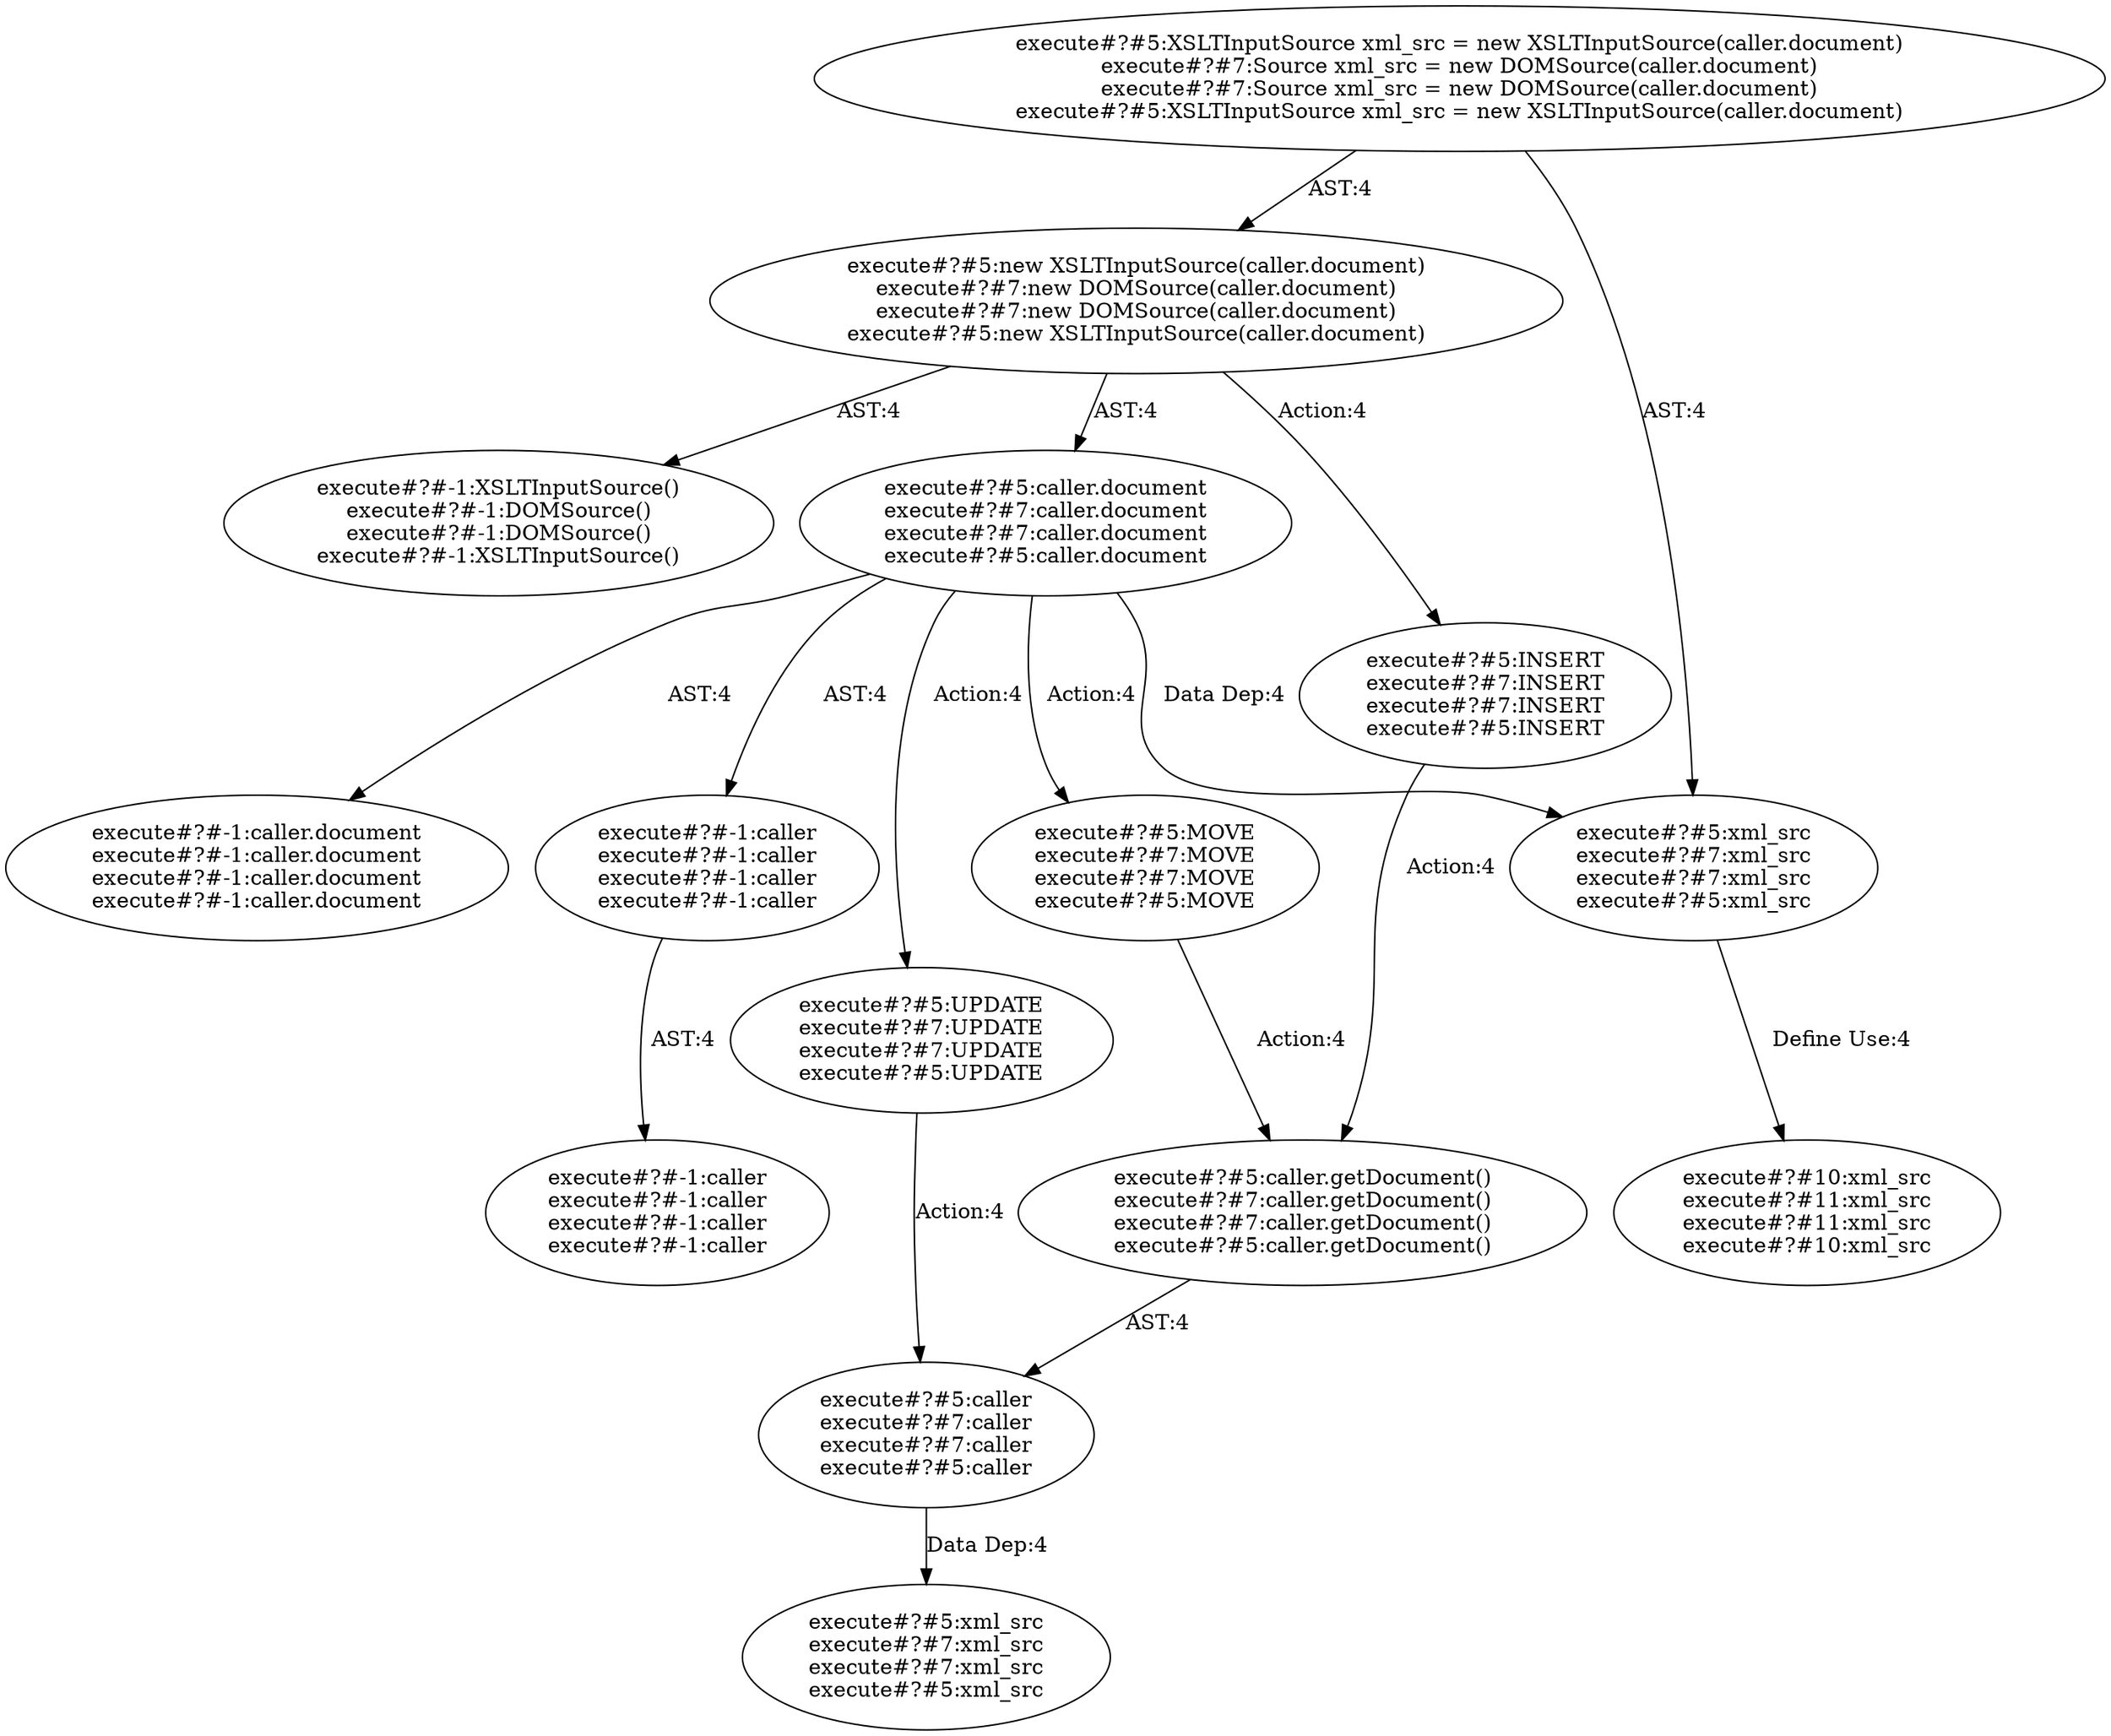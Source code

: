 digraph "Pattern" {
0 [label="execute#?#5:UPDATE
execute#?#7:UPDATE
execute#?#7:UPDATE
execute#?#5:UPDATE" shape=ellipse]
1 [label="execute#?#5:caller.document
execute#?#7:caller.document
execute#?#7:caller.document
execute#?#5:caller.document" shape=ellipse]
2 [label="execute#?#5:new XSLTInputSource(caller.document)
execute#?#7:new DOMSource(caller.document)
execute#?#7:new DOMSource(caller.document)
execute#?#5:new XSLTInputSource(caller.document)" shape=ellipse]
3 [label="execute#?#5:XSLTInputSource xml_src = new XSLTInputSource(caller.document)
execute#?#7:Source xml_src = new DOMSource(caller.document)
execute#?#7:Source xml_src = new DOMSource(caller.document)
execute#?#5:XSLTInputSource xml_src = new XSLTInputSource(caller.document)" shape=ellipse]
4 [label="execute#?#-1:XSLTInputSource()
execute#?#-1:DOMSource()
execute#?#-1:DOMSource()
execute#?#-1:XSLTInputSource()" shape=ellipse]
5 [label="execute#?#5:INSERT
execute#?#7:INSERT
execute#?#7:INSERT
execute#?#5:INSERT" shape=ellipse]
6 [label="execute#?#-1:caller
execute#?#-1:caller
execute#?#-1:caller
execute#?#-1:caller" shape=ellipse]
7 [label="execute#?#-1:caller
execute#?#-1:caller
execute#?#-1:caller
execute#?#-1:caller" shape=ellipse]
8 [label="execute#?#-1:caller.document
execute#?#-1:caller.document
execute#?#-1:caller.document
execute#?#-1:caller.document" shape=ellipse]
9 [label="execute#?#5:xml_src
execute#?#7:xml_src
execute#?#7:xml_src
execute#?#5:xml_src" shape=ellipse]
10 [label="execute#?#10:xml_src
execute#?#11:xml_src
execute#?#11:xml_src
execute#?#10:xml_src" shape=ellipse]
11 [label="execute#?#5:MOVE
execute#?#7:MOVE
execute#?#7:MOVE
execute#?#5:MOVE" shape=ellipse]
12 [label="execute#?#5:caller.getDocument()
execute#?#7:caller.getDocument()
execute#?#7:caller.getDocument()
execute#?#5:caller.getDocument()" shape=ellipse]
13 [label="execute#?#5:caller
execute#?#7:caller
execute#?#7:caller
execute#?#5:caller" shape=ellipse]
14 [label="execute#?#5:xml_src
execute#?#7:xml_src
execute#?#7:xml_src
execute#?#5:xml_src" shape=ellipse]
0 -> 13 [label="Action:4"];
1 -> 0 [label="Action:4"];
1 -> 6 [label="AST:4"];
1 -> 8 [label="AST:4"];
1 -> 9 [label="Data Dep:4"];
1 -> 11 [label="Action:4"];
2 -> 1 [label="AST:4"];
2 -> 4 [label="AST:4"];
2 -> 5 [label="Action:4"];
3 -> 2 [label="AST:4"];
3 -> 9 [label="AST:4"];
5 -> 12 [label="Action:4"];
6 -> 7 [label="AST:4"];
9 -> 10 [label="Define Use:4"];
11 -> 12 [label="Action:4"];
12 -> 13 [label="AST:4"];
13 -> 14 [label="Data Dep:4"];
}